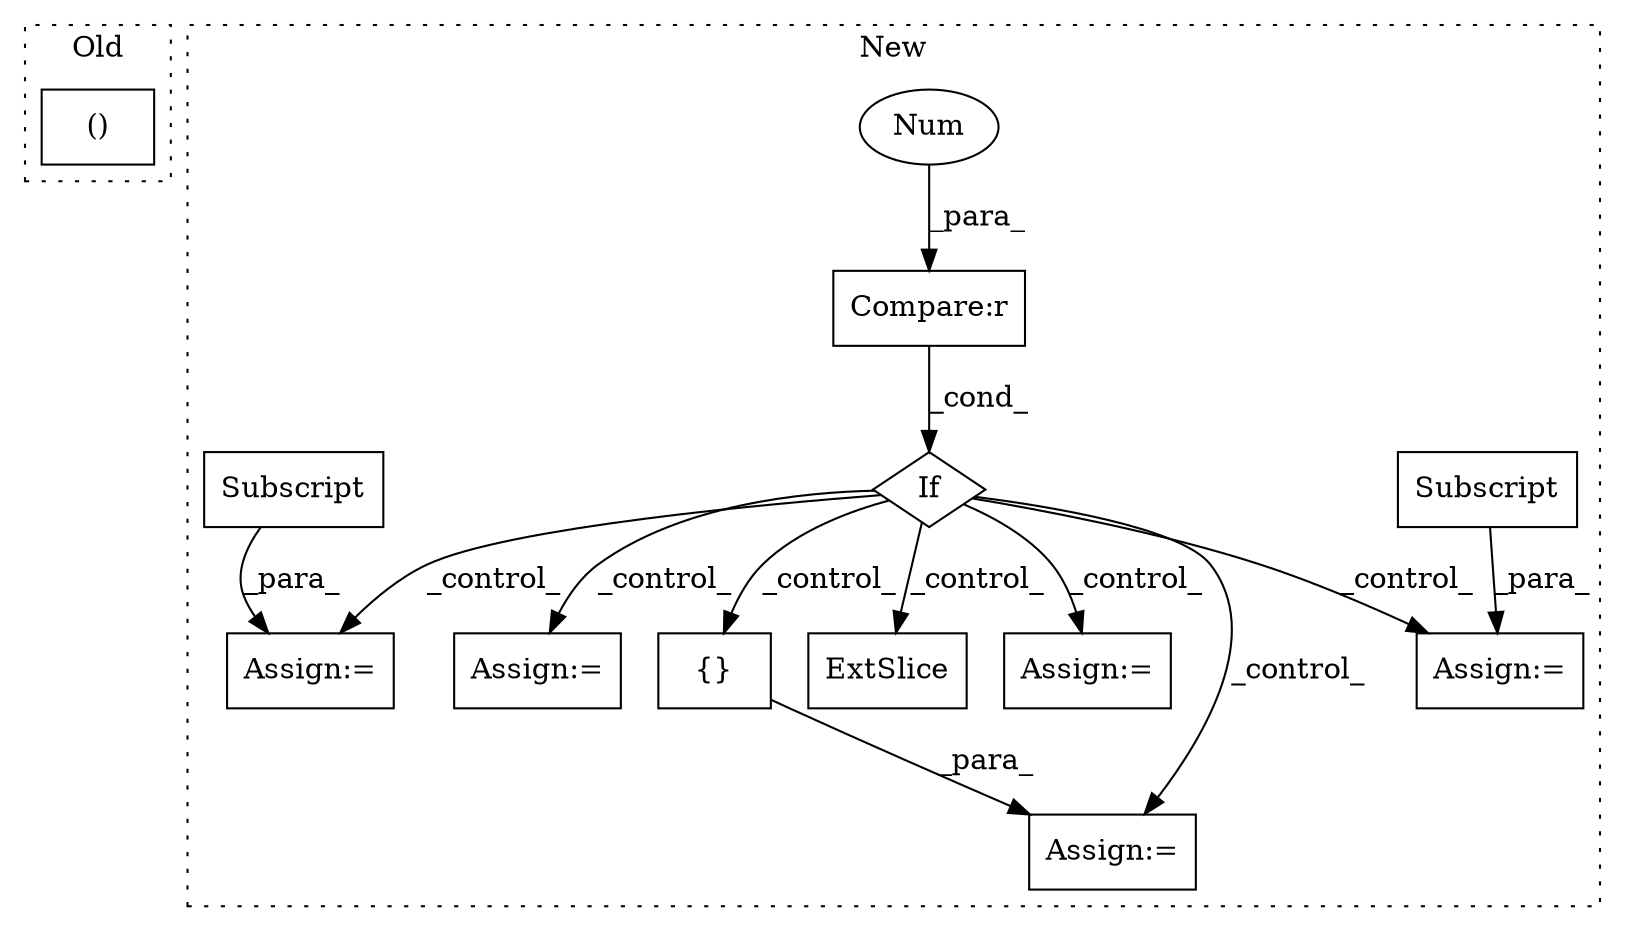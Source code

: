 digraph G {
subgraph cluster0 {
1 [label="()" a="54" s="4566" l="3" shape="box"];
label = "Old";
style="dotted";
}
subgraph cluster1 {
2 [label="If" a="96" s="4301" l="3" shape="diamond"];
3 [label="Assign:=" a="68" s="4538" l="3" shape="box"];
4 [label="Compare:r" a="40" s="4304" l="16" shape="box"];
5 [label="Assign:=" a="68" s="4335" l="3" shape="box"];
6 [label="Assign:=" a="68" s="4467" l="3" shape="box"];
7 [label="Assign:=" a="68" s="4415" l="3" shape="box"];
8 [label="Subscript" a="63" s="4470,0" l="12,0" shape="box"];
9 [label="Num" a="76" s="4319" l="1" shape="ellipse"];
10 [label="{}" a="59" s="4338,4340" l="1,0" shape="box"];
11 [label="Assign:=" a="68" s="4591" l="3" shape="box"];
12 [label="Subscript" a="63" s="4594,0" l="11,0" shape="box"];
13 [label="ExtSlice" a="85" s="4454" l="3" shape="box"];
label = "New";
style="dotted";
}
2 -> 13 [label="_control_"];
2 -> 10 [label="_control_"];
2 -> 3 [label="_control_"];
2 -> 5 [label="_control_"];
2 -> 7 [label="_control_"];
2 -> 6 [label="_control_"];
2 -> 11 [label="_control_"];
4 -> 2 [label="_cond_"];
8 -> 6 [label="_para_"];
9 -> 4 [label="_para_"];
10 -> 5 [label="_para_"];
12 -> 11 [label="_para_"];
}